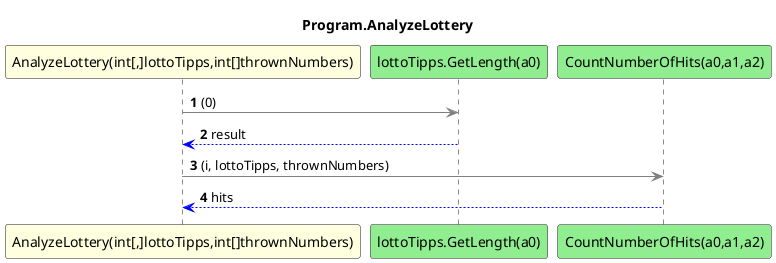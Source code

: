 @startuml Program.AnalyzeLottery
title Program.AnalyzeLottery
participant "AnalyzeLottery(int[,]lottoTipps,int[]thrownNumbers)" as AnalyzeLottery_p0_p1 #LightYellow
participant "lottoTipps.GetLength(a0)" as lottoTipps_GetLength_a0 #LightGreen
participant "CountNumberOfHits(a0,a1,a2)" as CountNumberOfHits_a0_a1_a2 #LightGreen
autonumber
AnalyzeLottery_p0_p1 -[#grey]> lottoTipps_GetLength_a0 : (0)
lottoTipps_GetLength_a0 -[#blue]-> AnalyzeLottery_p0_p1 : result
AnalyzeLottery_p0_p1 -[#grey]> CountNumberOfHits_a0_a1_a2 : (i, lottoTipps, thrownNumbers)
CountNumberOfHits_a0_a1_a2 -[#blue]-> AnalyzeLottery_p0_p1 : hits
@enduml
